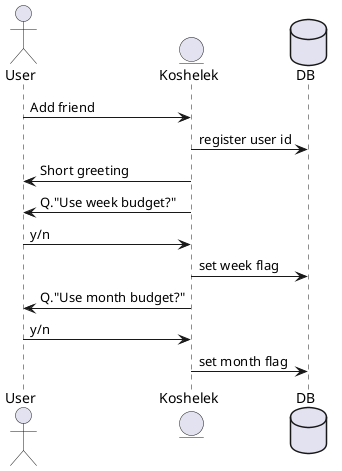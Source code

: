@startuml

actor User
entity Koshelek
database DB

User -> Koshelek : Add friend
Koshelek -> DB : register user id
Koshelek -> User : Short greeting
Koshelek -> User : Q."Use week budget?"
User -> Koshelek : y/n
Koshelek -> DB : set week flag
Koshelek -> User : Q."Use month budget?"
User -> Koshelek : y/n
Koshelek -> DB : set month flag


@enduml